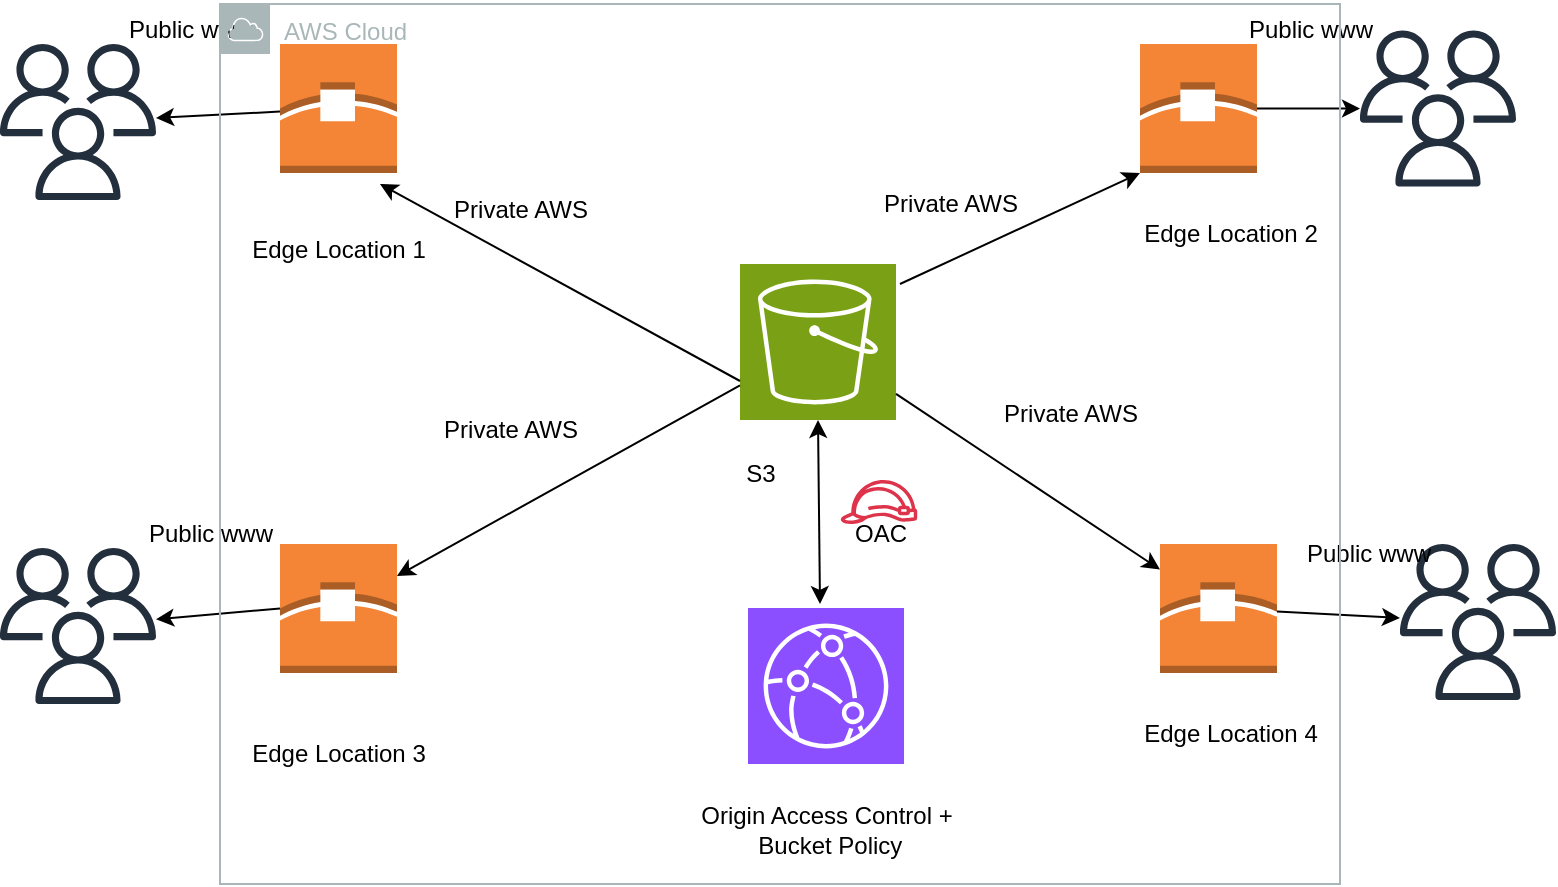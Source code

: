<mxfile version="24.3.1" type="github">
  <diagram name="Page-1" id="iH57gUE1eNGSXevASxN4">
    <mxGraphModel dx="786" dy="459" grid="1" gridSize="10" guides="1" tooltips="1" connect="1" arrows="1" fold="1" page="1" pageScale="1" pageWidth="850" pageHeight="1100" math="0" shadow="0">
      <root>
        <mxCell id="0" />
        <mxCell id="1" parent="0" />
        <mxCell id="RbWz-rLSUKUS_oO3VM22-2" value="" style="sketch=0;points=[[0,0,0],[0.25,0,0],[0.5,0,0],[0.75,0,0],[1,0,0],[0,1,0],[0.25,1,0],[0.5,1,0],[0.75,1,0],[1,1,0],[0,0.25,0],[0,0.5,0],[0,0.75,0],[1,0.25,0],[1,0.5,0],[1,0.75,0]];outlineConnect=0;fontColor=#232F3E;fillColor=#7AA116;strokeColor=#ffffff;dashed=0;verticalLabelPosition=bottom;verticalAlign=top;align=center;html=1;fontSize=12;fontStyle=0;aspect=fixed;shape=mxgraph.aws4.resourceIcon;resIcon=mxgraph.aws4.s3;" vertex="1" parent="1">
          <mxGeometry x="400" y="270" width="78" height="78" as="geometry" />
        </mxCell>
        <mxCell id="RbWz-rLSUKUS_oO3VM22-3" value="S3" style="text;html=1;align=center;verticalAlign=middle;resizable=0;points=[];autosize=1;strokeColor=none;fillColor=none;" vertex="1" parent="1">
          <mxGeometry x="390" y="360" width="40" height="30" as="geometry" />
        </mxCell>
        <mxCell id="RbWz-rLSUKUS_oO3VM22-4" value="" style="outlineConnect=0;dashed=0;verticalLabelPosition=bottom;verticalAlign=top;align=center;html=1;shape=mxgraph.aws3.edge_location;fillColor=#F58536;gradientColor=none;" vertex="1" parent="1">
          <mxGeometry x="170" y="160" width="58.5" height="64.5" as="geometry" />
        </mxCell>
        <mxCell id="RbWz-rLSUKUS_oO3VM22-5" value="" style="outlineConnect=0;dashed=0;verticalLabelPosition=bottom;verticalAlign=top;align=center;html=1;shape=mxgraph.aws3.edge_location;fillColor=#F58536;gradientColor=none;" vertex="1" parent="1">
          <mxGeometry x="600" y="160" width="58.5" height="64.5" as="geometry" />
        </mxCell>
        <mxCell id="RbWz-rLSUKUS_oO3VM22-6" value="" style="outlineConnect=0;dashed=0;verticalLabelPosition=bottom;verticalAlign=top;align=center;html=1;shape=mxgraph.aws3.edge_location;fillColor=#F58536;gradientColor=none;" vertex="1" parent="1">
          <mxGeometry x="170" y="410" width="58.5" height="64.5" as="geometry" />
        </mxCell>
        <mxCell id="RbWz-rLSUKUS_oO3VM22-7" value="" style="outlineConnect=0;dashed=0;verticalLabelPosition=bottom;verticalAlign=top;align=center;html=1;shape=mxgraph.aws3.edge_location;fillColor=#F58536;gradientColor=none;" vertex="1" parent="1">
          <mxGeometry x="610" y="410" width="58.5" height="64.5" as="geometry" />
        </mxCell>
        <mxCell id="RbWz-rLSUKUS_oO3VM22-8" value="" style="endArrow=classic;html=1;rounded=0;exitX=0;exitY=0.75;exitDx=0;exitDy=0;exitPerimeter=0;" edge="1" parent="1" source="RbWz-rLSUKUS_oO3VM22-2">
          <mxGeometry width="50" height="50" relative="1" as="geometry">
            <mxPoint x="380" y="330" as="sourcePoint" />
            <mxPoint x="220" y="230" as="targetPoint" />
          </mxGeometry>
        </mxCell>
        <mxCell id="RbWz-rLSUKUS_oO3VM22-10" value="" style="endArrow=classic;html=1;rounded=0;" edge="1" parent="1" source="RbWz-rLSUKUS_oO3VM22-2" target="RbWz-rLSUKUS_oO3VM22-6">
          <mxGeometry width="50" height="50" relative="1" as="geometry">
            <mxPoint x="290" y="410" as="sourcePoint" />
            <mxPoint x="340" y="360" as="targetPoint" />
          </mxGeometry>
        </mxCell>
        <mxCell id="RbWz-rLSUKUS_oO3VM22-11" value="" style="endArrow=classic;html=1;rounded=0;entryX=0;entryY=1;entryDx=0;entryDy=0;entryPerimeter=0;" edge="1" parent="1" target="RbWz-rLSUKUS_oO3VM22-5">
          <mxGeometry width="50" height="50" relative="1" as="geometry">
            <mxPoint x="480" y="280" as="sourcePoint" />
            <mxPoint x="430" y="280" as="targetPoint" />
          </mxGeometry>
        </mxCell>
        <mxCell id="RbWz-rLSUKUS_oO3VM22-14" value="" style="endArrow=classic;html=1;rounded=0;" edge="1" parent="1" source="RbWz-rLSUKUS_oO3VM22-2" target="RbWz-rLSUKUS_oO3VM22-7">
          <mxGeometry width="50" height="50" relative="1" as="geometry">
            <mxPoint x="480" y="360" as="sourcePoint" />
            <mxPoint x="530" y="310" as="targetPoint" />
          </mxGeometry>
        </mxCell>
        <mxCell id="RbWz-rLSUKUS_oO3VM22-15" value="Edge Location 1" style="text;html=1;align=center;verticalAlign=middle;resizable=0;points=[];autosize=1;strokeColor=none;fillColor=none;" vertex="1" parent="1">
          <mxGeometry x="144.25" y="248" width="110" height="30" as="geometry" />
        </mxCell>
        <mxCell id="RbWz-rLSUKUS_oO3VM22-16" value="Edge Location 3" style="text;html=1;align=center;verticalAlign=middle;resizable=0;points=[];autosize=1;strokeColor=none;fillColor=none;" vertex="1" parent="1">
          <mxGeometry x="144.25" y="500" width="110" height="30" as="geometry" />
        </mxCell>
        <mxCell id="RbWz-rLSUKUS_oO3VM22-17" value="Edge Location 2" style="text;html=1;align=center;verticalAlign=middle;resizable=0;points=[];autosize=1;strokeColor=none;fillColor=none;" vertex="1" parent="1">
          <mxGeometry x="590" y="240" width="110" height="30" as="geometry" />
        </mxCell>
        <mxCell id="RbWz-rLSUKUS_oO3VM22-18" value="Edge Location 4" style="text;html=1;align=center;verticalAlign=middle;resizable=0;points=[];autosize=1;strokeColor=none;fillColor=none;" vertex="1" parent="1">
          <mxGeometry x="590" y="490" width="110" height="30" as="geometry" />
        </mxCell>
        <mxCell id="RbWz-rLSUKUS_oO3VM22-19" value="" style="sketch=0;points=[[0,0,0],[0.25,0,0],[0.5,0,0],[0.75,0,0],[1,0,0],[0,1,0],[0.25,1,0],[0.5,1,0],[0.75,1,0],[1,1,0],[0,0.25,0],[0,0.5,0],[0,0.75,0],[1,0.25,0],[1,0.5,0],[1,0.75,0]];outlineConnect=0;fontColor=#232F3E;fillColor=#8C4FFF;strokeColor=#ffffff;dashed=0;verticalLabelPosition=bottom;verticalAlign=top;align=center;html=1;fontSize=12;fontStyle=0;aspect=fixed;shape=mxgraph.aws4.resourceIcon;resIcon=mxgraph.aws4.cloudfront;" vertex="1" parent="1">
          <mxGeometry x="404" y="442" width="78" height="78" as="geometry" />
        </mxCell>
        <mxCell id="RbWz-rLSUKUS_oO3VM22-21" value="Private AWS" style="text;html=1;align=center;verticalAlign=middle;resizable=0;points=[];autosize=1;strokeColor=none;fillColor=none;" vertex="1" parent="1">
          <mxGeometry x="245" y="228" width="90" height="30" as="geometry" />
        </mxCell>
        <mxCell id="RbWz-rLSUKUS_oO3VM22-22" value="Private AWS" style="text;html=1;align=center;verticalAlign=middle;resizable=0;points=[];autosize=1;strokeColor=none;fillColor=none;" vertex="1" parent="1">
          <mxGeometry x="460" y="224.5" width="90" height="30" as="geometry" />
        </mxCell>
        <mxCell id="RbWz-rLSUKUS_oO3VM22-23" value="Private AWS" style="text;html=1;align=center;verticalAlign=middle;resizable=0;points=[];autosize=1;strokeColor=none;fillColor=none;" vertex="1" parent="1">
          <mxGeometry x="240" y="338" width="90" height="30" as="geometry" />
        </mxCell>
        <mxCell id="RbWz-rLSUKUS_oO3VM22-24" value="Private AWS" style="text;html=1;align=center;verticalAlign=middle;resizable=0;points=[];autosize=1;strokeColor=none;fillColor=none;" vertex="1" parent="1">
          <mxGeometry x="520" y="330" width="90" height="30" as="geometry" />
        </mxCell>
        <mxCell id="RbWz-rLSUKUS_oO3VM22-25" value="Origin Access Control +&lt;div&gt;&amp;nbsp;Bucket Policy&lt;/div&gt;" style="text;html=1;align=center;verticalAlign=middle;resizable=0;points=[];autosize=1;strokeColor=none;fillColor=none;" vertex="1" parent="1">
          <mxGeometry x="368" y="533" width="150" height="40" as="geometry" />
        </mxCell>
        <mxCell id="RbWz-rLSUKUS_oO3VM22-26" value="" style="endArrow=classic;startArrow=classic;html=1;rounded=0;entryX=0.5;entryY=1;entryDx=0;entryDy=0;entryPerimeter=0;" edge="1" parent="1" target="RbWz-rLSUKUS_oO3VM22-2">
          <mxGeometry width="50" height="50" relative="1" as="geometry">
            <mxPoint x="440" y="440" as="sourcePoint" />
            <mxPoint x="450" y="350" as="targetPoint" />
          </mxGeometry>
        </mxCell>
        <mxCell id="RbWz-rLSUKUS_oO3VM22-27" value="" style="sketch=0;outlineConnect=0;fontColor=#232F3E;gradientColor=none;fillColor=#DD344C;strokeColor=none;dashed=0;verticalLabelPosition=bottom;verticalAlign=top;align=center;html=1;fontSize=12;fontStyle=0;aspect=fixed;pointerEvents=1;shape=mxgraph.aws4.role;" vertex="1" parent="1">
          <mxGeometry x="450" y="378" width="39" height="22" as="geometry" />
        </mxCell>
        <mxCell id="RbWz-rLSUKUS_oO3VM22-28" value="OAC" style="text;html=1;align=center;verticalAlign=middle;resizable=0;points=[];autosize=1;strokeColor=none;fillColor=none;" vertex="1" parent="1">
          <mxGeometry x="444.5" y="390" width="50" height="30" as="geometry" />
        </mxCell>
        <mxCell id="RbWz-rLSUKUS_oO3VM22-29" value="" style="sketch=0;outlineConnect=0;fontColor=#232F3E;gradientColor=none;fillColor=#232F3D;strokeColor=none;dashed=0;verticalLabelPosition=bottom;verticalAlign=top;align=center;html=1;fontSize=12;fontStyle=0;aspect=fixed;pointerEvents=1;shape=mxgraph.aws4.users;" vertex="1" parent="1">
          <mxGeometry x="30" y="160" width="78" height="78" as="geometry" />
        </mxCell>
        <mxCell id="RbWz-rLSUKUS_oO3VM22-30" value="" style="sketch=0;outlineConnect=0;fontColor=#232F3E;gradientColor=none;fillColor=#232F3D;strokeColor=none;dashed=0;verticalLabelPosition=bottom;verticalAlign=top;align=center;html=1;fontSize=12;fontStyle=0;aspect=fixed;pointerEvents=1;shape=mxgraph.aws4.users;" vertex="1" parent="1">
          <mxGeometry x="30" y="412" width="78" height="78" as="geometry" />
        </mxCell>
        <mxCell id="RbWz-rLSUKUS_oO3VM22-31" value="" style="sketch=0;outlineConnect=0;fontColor=#232F3E;gradientColor=none;fillColor=#232F3D;strokeColor=none;dashed=0;verticalLabelPosition=bottom;verticalAlign=top;align=center;html=1;fontSize=12;fontStyle=0;aspect=fixed;pointerEvents=1;shape=mxgraph.aws4.users;" vertex="1" parent="1">
          <mxGeometry x="710" y="153.25" width="78" height="78" as="geometry" />
        </mxCell>
        <mxCell id="RbWz-rLSUKUS_oO3VM22-32" value="" style="sketch=0;outlineConnect=0;fontColor=#232F3E;gradientColor=none;fillColor=#232F3D;strokeColor=none;dashed=0;verticalLabelPosition=bottom;verticalAlign=top;align=center;html=1;fontSize=12;fontStyle=0;aspect=fixed;pointerEvents=1;shape=mxgraph.aws4.users;" vertex="1" parent="1">
          <mxGeometry x="730" y="410" width="78" height="78" as="geometry" />
        </mxCell>
        <mxCell id="RbWz-rLSUKUS_oO3VM22-34" value="" style="endArrow=classic;html=1;rounded=0;" edge="1" parent="1" source="RbWz-rLSUKUS_oO3VM22-4" target="RbWz-rLSUKUS_oO3VM22-29">
          <mxGeometry width="50" height="50" relative="1" as="geometry">
            <mxPoint x="100" y="250" as="sourcePoint" />
            <mxPoint x="150" y="200" as="targetPoint" />
          </mxGeometry>
        </mxCell>
        <mxCell id="RbWz-rLSUKUS_oO3VM22-35" value="" style="endArrow=classic;html=1;rounded=0;exitX=0;exitY=0.5;exitDx=0;exitDy=0;exitPerimeter=0;" edge="1" parent="1" source="RbWz-rLSUKUS_oO3VM22-6" target="RbWz-rLSUKUS_oO3VM22-30">
          <mxGeometry width="50" height="50" relative="1" as="geometry">
            <mxPoint x="180" y="204" as="sourcePoint" />
            <mxPoint x="118" y="207" as="targetPoint" />
          </mxGeometry>
        </mxCell>
        <mxCell id="RbWz-rLSUKUS_oO3VM22-36" value="" style="endArrow=classic;html=1;rounded=0;" edge="1" parent="1" source="RbWz-rLSUKUS_oO3VM22-5" target="RbWz-rLSUKUS_oO3VM22-31">
          <mxGeometry width="50" height="50" relative="1" as="geometry">
            <mxPoint x="742" y="190.75" as="sourcePoint" />
            <mxPoint x="680" y="193.75" as="targetPoint" />
          </mxGeometry>
        </mxCell>
        <mxCell id="RbWz-rLSUKUS_oO3VM22-37" value="" style="endArrow=classic;html=1;rounded=0;" edge="1" parent="1" source="RbWz-rLSUKUS_oO3VM22-7" target="RbWz-rLSUKUS_oO3VM22-32">
          <mxGeometry width="50" height="50" relative="1" as="geometry">
            <mxPoint x="720.5" y="471.5" as="sourcePoint" />
            <mxPoint x="658.5" y="474.5" as="targetPoint" />
          </mxGeometry>
        </mxCell>
        <mxCell id="RbWz-rLSUKUS_oO3VM22-38" value="Public www" style="text;html=1;align=center;verticalAlign=middle;resizable=0;points=[];autosize=1;strokeColor=none;fillColor=none;" vertex="1" parent="1">
          <mxGeometry x="80" y="138" width="90" height="30" as="geometry" />
        </mxCell>
        <mxCell id="RbWz-rLSUKUS_oO3VM22-39" value="Public www" style="text;html=1;align=center;verticalAlign=middle;resizable=0;points=[];autosize=1;strokeColor=none;fillColor=none;" vertex="1" parent="1">
          <mxGeometry x="90" y="390" width="90" height="30" as="geometry" />
        </mxCell>
        <mxCell id="RbWz-rLSUKUS_oO3VM22-40" value="Public www" style="text;html=1;align=center;verticalAlign=middle;resizable=0;points=[];autosize=1;strokeColor=none;fillColor=none;" vertex="1" parent="1">
          <mxGeometry x="640" y="138" width="90" height="30" as="geometry" />
        </mxCell>
        <mxCell id="RbWz-rLSUKUS_oO3VM22-41" value="Public www" style="text;html=1;align=center;verticalAlign=middle;resizable=0;points=[];autosize=1;strokeColor=none;fillColor=none;" vertex="1" parent="1">
          <mxGeometry x="668.5" y="400" width="90" height="30" as="geometry" />
        </mxCell>
        <mxCell id="RbWz-rLSUKUS_oO3VM22-42" value="AWS Cloud" style="sketch=0;outlineConnect=0;gradientColor=none;html=1;whiteSpace=wrap;fontSize=12;fontStyle=0;shape=mxgraph.aws4.group;grIcon=mxgraph.aws4.group_aws_cloud;strokeColor=#AAB7B8;fillColor=none;verticalAlign=top;align=left;spacingLeft=30;fontColor=#AAB7B8;dashed=0;" vertex="1" parent="1">
          <mxGeometry x="140" y="140" width="560" height="440" as="geometry" />
        </mxCell>
      </root>
    </mxGraphModel>
  </diagram>
</mxfile>
